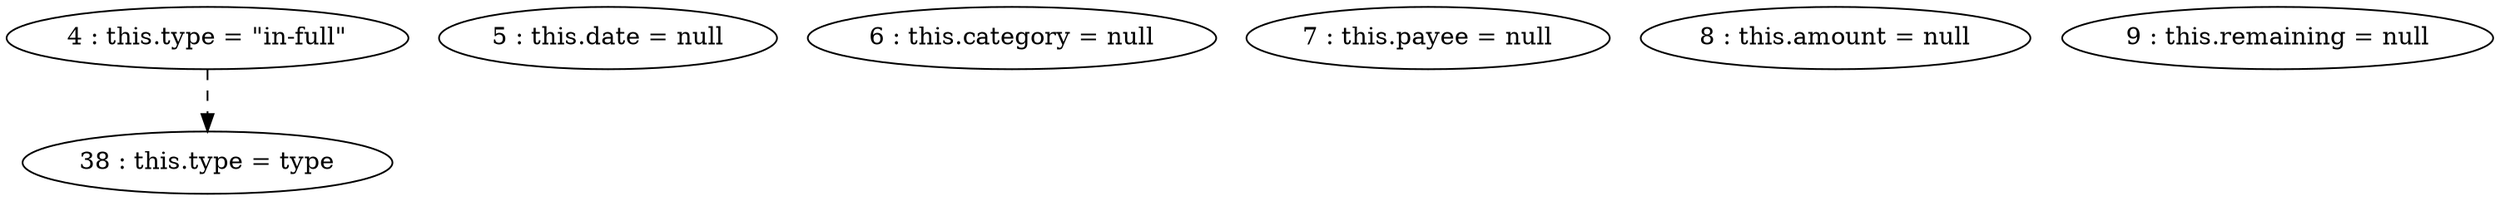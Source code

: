 digraph G {
"4 : this.type = \"in-full\""
"4 : this.type = \"in-full\"" -> "38 : this.type = type" [style=dashed]
"5 : this.date = null"
"6 : this.category = null"
"7 : this.payee = null"
"8 : this.amount = null"
"9 : this.remaining = null"
"38 : this.type = type"
}